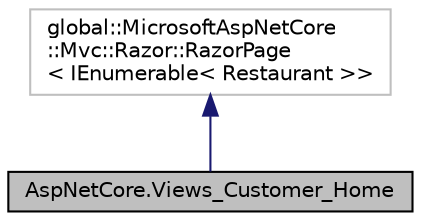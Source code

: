 digraph "AspNetCore.Views_Customer_Home"
{
 // LATEX_PDF_SIZE
  edge [fontname="Helvetica",fontsize="10",labelfontname="Helvetica",labelfontsize="10"];
  node [fontname="Helvetica",fontsize="10",shape=record];
  Node1 [label="AspNetCore.Views_Customer_Home",height=0.2,width=0.4,color="black", fillcolor="grey75", style="filled", fontcolor="black",tooltip=" "];
  Node2 -> Node1 [dir="back",color="midnightblue",fontsize="10",style="solid",fontname="Helvetica"];
  Node2 [label="global::MicrosoftAspNetCore\l::Mvc::Razor::RazorPage\l\< IEnumerable\< Restaurant \>\>",height=0.2,width=0.4,color="grey75", fillcolor="white", style="filled",tooltip=" "];
}
